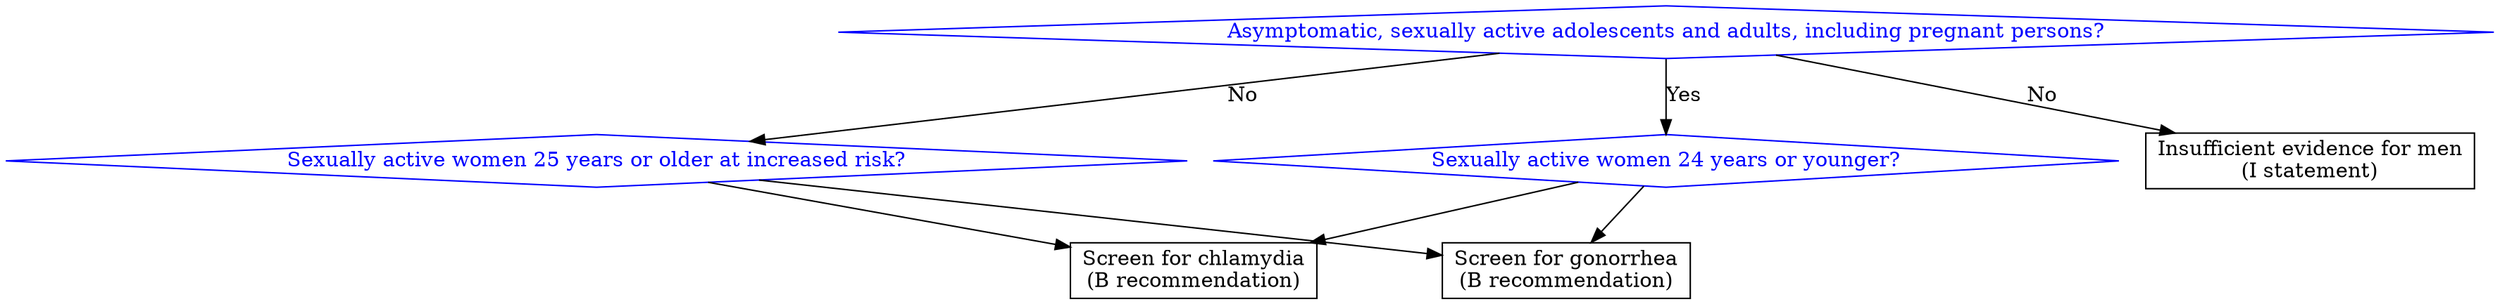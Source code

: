 digraph G {
    rankdir=TB
    node [shape=diamond,color=blue,fontcolor=blue];
    a [label="Asymptomatic, sexually active adolescents and adults, including pregnant persons?", shape=diamond];
    b [label="Sexually active women 24 years or younger?", shape=diamond];
    c [label="Sexually active women 25 years or older at increased risk?", shape=diamond];
    d [label="Screen for chlamydia\n(B recommendation)", shape=rect, color=black, fontcolor=black];
    e [label="Screen for gonorrhea\n(B recommendation)", shape=rect, color=black, fontcolor=black];
    f [label="Insufficient evidence for men\n(I statement)", shape=rect, color=black, fontcolor=black];

    a -> b [label="Yes"];
    a -> c [label="No"];
    b -> d;
    b -> e;
    c -> d;
    c -> e;
    a -> f [label="No"];
}